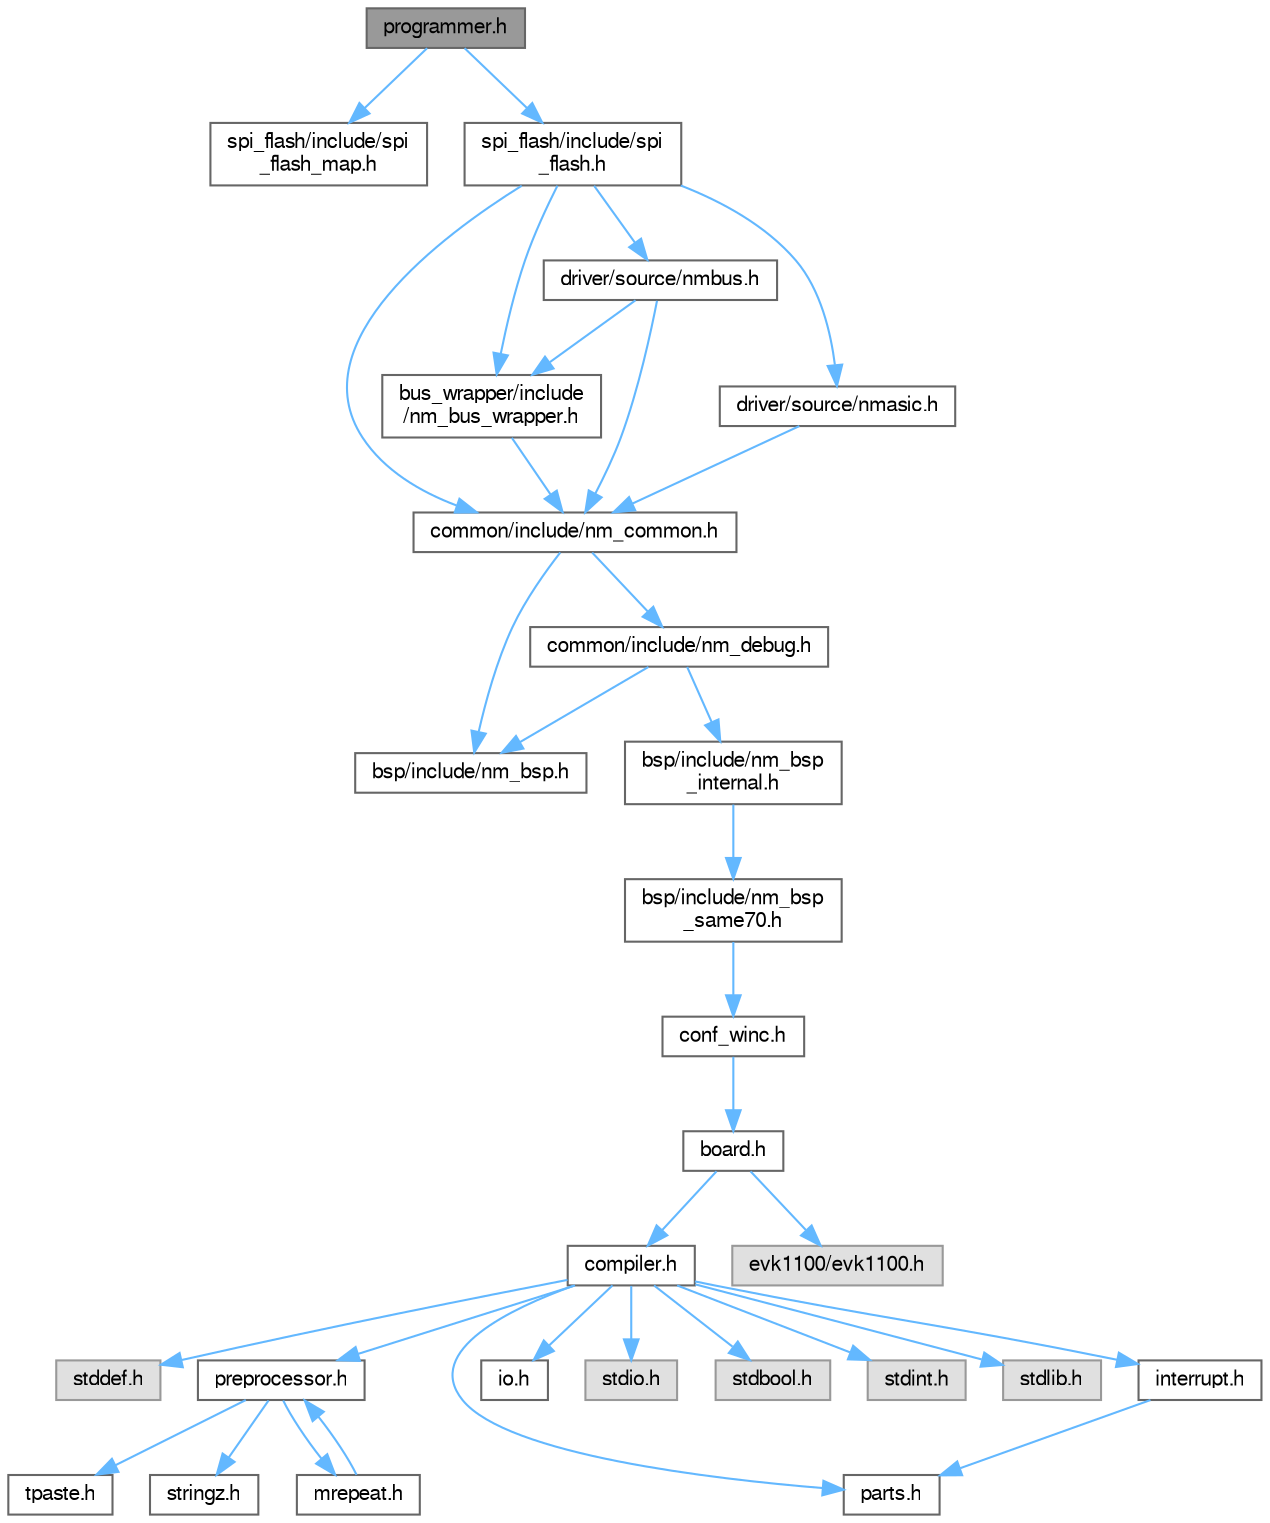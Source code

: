 digraph "programmer.h"
{
 // LATEX_PDF_SIZE
  bgcolor="transparent";
  edge [fontname=FreeSans,fontsize=10,labelfontname=FreeSans,labelfontsize=10];
  node [fontname=FreeSans,fontsize=10,shape=box,height=0.2,width=0.4];
  Node1 [label="programmer.h",height=0.2,width=0.4,color="gray40", fillcolor="grey60", style="filled", fontcolor="black",tooltip="WINC Peripherals Application Interface."];
  Node1 -> Node2 [color="steelblue1",style="solid"];
  Node2 [label="spi_flash/include/spi\l_flash_map.h",height=0.2,width=0.4,color="grey40", fillcolor="white", style="filled",URL="$spi__flash__map_8h.html",tooltip="WINC1500 SPI Flash."];
  Node1 -> Node3 [color="steelblue1",style="solid"];
  Node3 [label="spi_flash/include/spi\l_flash.h",height=0.2,width=0.4,color="grey40", fillcolor="white", style="filled",URL="$spi__flash_8h.html",tooltip="WINC1500 SPI Flash."];
  Node3 -> Node4 [color="steelblue1",style="solid"];
  Node4 [label="common/include/nm_common.h",height=0.2,width=0.4,color="grey40", fillcolor="white", style="filled",URL="$nm__common_8h.html",tooltip="WINC Driver Common API Declarations."];
  Node4 -> Node5 [color="steelblue1",style="solid"];
  Node5 [label="bsp/include/nm_bsp.h",height=0.2,width=0.4,color="grey40", fillcolor="white", style="filled",URL="$nm__bsp_8h.html",tooltip="WINC BSP API Declarations."];
  Node4 -> Node6 [color="steelblue1",style="solid"];
  Node6 [label="common/include/nm_debug.h",height=0.2,width=0.4,color="grey40", fillcolor="white", style="filled",URL="$nm__debug_8h.html",tooltip="This module contains debug APIs declarations."];
  Node6 -> Node5 [color="steelblue1",style="solid"];
  Node6 -> Node7 [color="steelblue1",style="solid"];
  Node7 [label="bsp/include/nm_bsp\l_internal.h",height=0.2,width=0.4,color="grey40", fillcolor="white", style="filled",URL="$nm__bsp__internal_8h.html",tooltip="This module contains NMC1500 BSP APIs declarations."];
  Node7 -> Node8 [color="steelblue1",style="solid"];
  Node8 [label="bsp/include/nm_bsp\l_same70.h",height=0.2,width=0.4,color="grey40", fillcolor="white", style="filled",URL="$nm__bsp__same70_8h.html",tooltip="This module contains SAME70 BSP APIs declarations."];
  Node8 -> Node9 [color="steelblue1",style="solid"];
  Node9 [label="conf_winc.h",height=0.2,width=0.4,color="grey40", fillcolor="white", style="filled",URL="$conf__winc_8h.html",tooltip="WINC1500 configuration."];
  Node9 -> Node10 [color="steelblue1",style="solid"];
  Node10 [label="board.h",height=0.2,width=0.4,color="grey40", fillcolor="white", style="filled",URL="$board_8h.html",tooltip="Standard board header file."];
  Node10 -> Node11 [color="steelblue1",style="solid"];
  Node11 [label="compiler.h",height=0.2,width=0.4,color="grey40", fillcolor="white", style="filled",URL="$compiler_8h.html",tooltip="Commonly used includes, types and macros."];
  Node11 -> Node12 [color="steelblue1",style="solid"];
  Node12 [label="stddef.h",height=0.2,width=0.4,color="grey60", fillcolor="#E0E0E0", style="filled",tooltip=" "];
  Node11 -> Node13 [color="steelblue1",style="solid"];
  Node13 [label="parts.h",height=0.2,width=0.4,color="grey40", fillcolor="white", style="filled",URL="$parts_8h.html",tooltip="Atmel part identification macros."];
  Node11 -> Node14 [color="steelblue1",style="solid"];
  Node14 [label="preprocessor.h",height=0.2,width=0.4,color="grey40", fillcolor="white", style="filled",URL="$preprocessor_8h.html",tooltip="Preprocessor utils."];
  Node14 -> Node15 [color="steelblue1",style="solid"];
  Node15 [label="tpaste.h",height=0.2,width=0.4,color="grey40", fillcolor="white", style="filled",URL="$tpaste_8h.html",tooltip="Preprocessor token pasting utils."];
  Node14 -> Node16 [color="steelblue1",style="solid"];
  Node16 [label="stringz.h",height=0.2,width=0.4,color="grey40", fillcolor="white", style="filled",URL="$stringz_8h.html",tooltip="Preprocessor stringizing utils."];
  Node14 -> Node17 [color="steelblue1",style="solid"];
  Node17 [label="mrepeat.h",height=0.2,width=0.4,color="grey40", fillcolor="white", style="filled",URL="$mrepeat_8h.html",tooltip="Preprocessor macro repeating utils."];
  Node17 -> Node14 [color="steelblue1",style="solid"];
  Node11 -> Node18 [color="steelblue1",style="solid"];
  Node18 [label="io.h",height=0.2,width=0.4,color="grey40", fillcolor="white", style="filled",URL="$io_8h.html",tooltip="Arch file for SAM."];
  Node11 -> Node19 [color="steelblue1",style="solid"];
  Node19 [label="stdio.h",height=0.2,width=0.4,color="grey60", fillcolor="#E0E0E0", style="filled",tooltip=" "];
  Node11 -> Node20 [color="steelblue1",style="solid"];
  Node20 [label="stdbool.h",height=0.2,width=0.4,color="grey60", fillcolor="#E0E0E0", style="filled",tooltip=" "];
  Node11 -> Node21 [color="steelblue1",style="solid"];
  Node21 [label="stdint.h",height=0.2,width=0.4,color="grey60", fillcolor="#E0E0E0", style="filled",tooltip=" "];
  Node11 -> Node22 [color="steelblue1",style="solid"];
  Node22 [label="stdlib.h",height=0.2,width=0.4,color="grey60", fillcolor="#E0E0E0", style="filled",tooltip=" "];
  Node11 -> Node23 [color="steelblue1",style="solid"];
  Node23 [label="interrupt.h",height=0.2,width=0.4,color="grey40", fillcolor="white", style="filled",URL="$interrupt_8h.html",tooltip="Global interrupt management for 8- and 32-bit AVR."];
  Node23 -> Node13 [color="steelblue1",style="solid"];
  Node10 -> Node24 [color="steelblue1",style="solid"];
  Node24 [label="evk1100/evk1100.h",height=0.2,width=0.4,color="grey60", fillcolor="#E0E0E0", style="filled",tooltip=" "];
  Node3 -> Node25 [color="steelblue1",style="solid"];
  Node25 [label="bus_wrapper/include\l/nm_bus_wrapper.h",height=0.2,width=0.4,color="grey40", fillcolor="white", style="filled",URL="$nm__bus__wrapper_8h.html",tooltip="This module contains NMC1000 bus wrapper APIs declarations."];
  Node25 -> Node4 [color="steelblue1",style="solid"];
  Node3 -> Node26 [color="steelblue1",style="solid"];
  Node26 [label="driver/source/nmbus.h",height=0.2,width=0.4,color="grey40", fillcolor="white", style="filled",URL="$nmbus_8h.html",tooltip="This module contains NMC1000 bus APIs implementation."];
  Node26 -> Node4 [color="steelblue1",style="solid"];
  Node26 -> Node25 [color="steelblue1",style="solid"];
  Node3 -> Node27 [color="steelblue1",style="solid"];
  Node27 [label="driver/source/nmasic.h",height=0.2,width=0.4,color="grey40", fillcolor="white", style="filled",URL="$nmasic_8h.html",tooltip="This module contains NMC1500 ASIC specific internal APIs."];
  Node27 -> Node4 [color="steelblue1",style="solid"];
}

